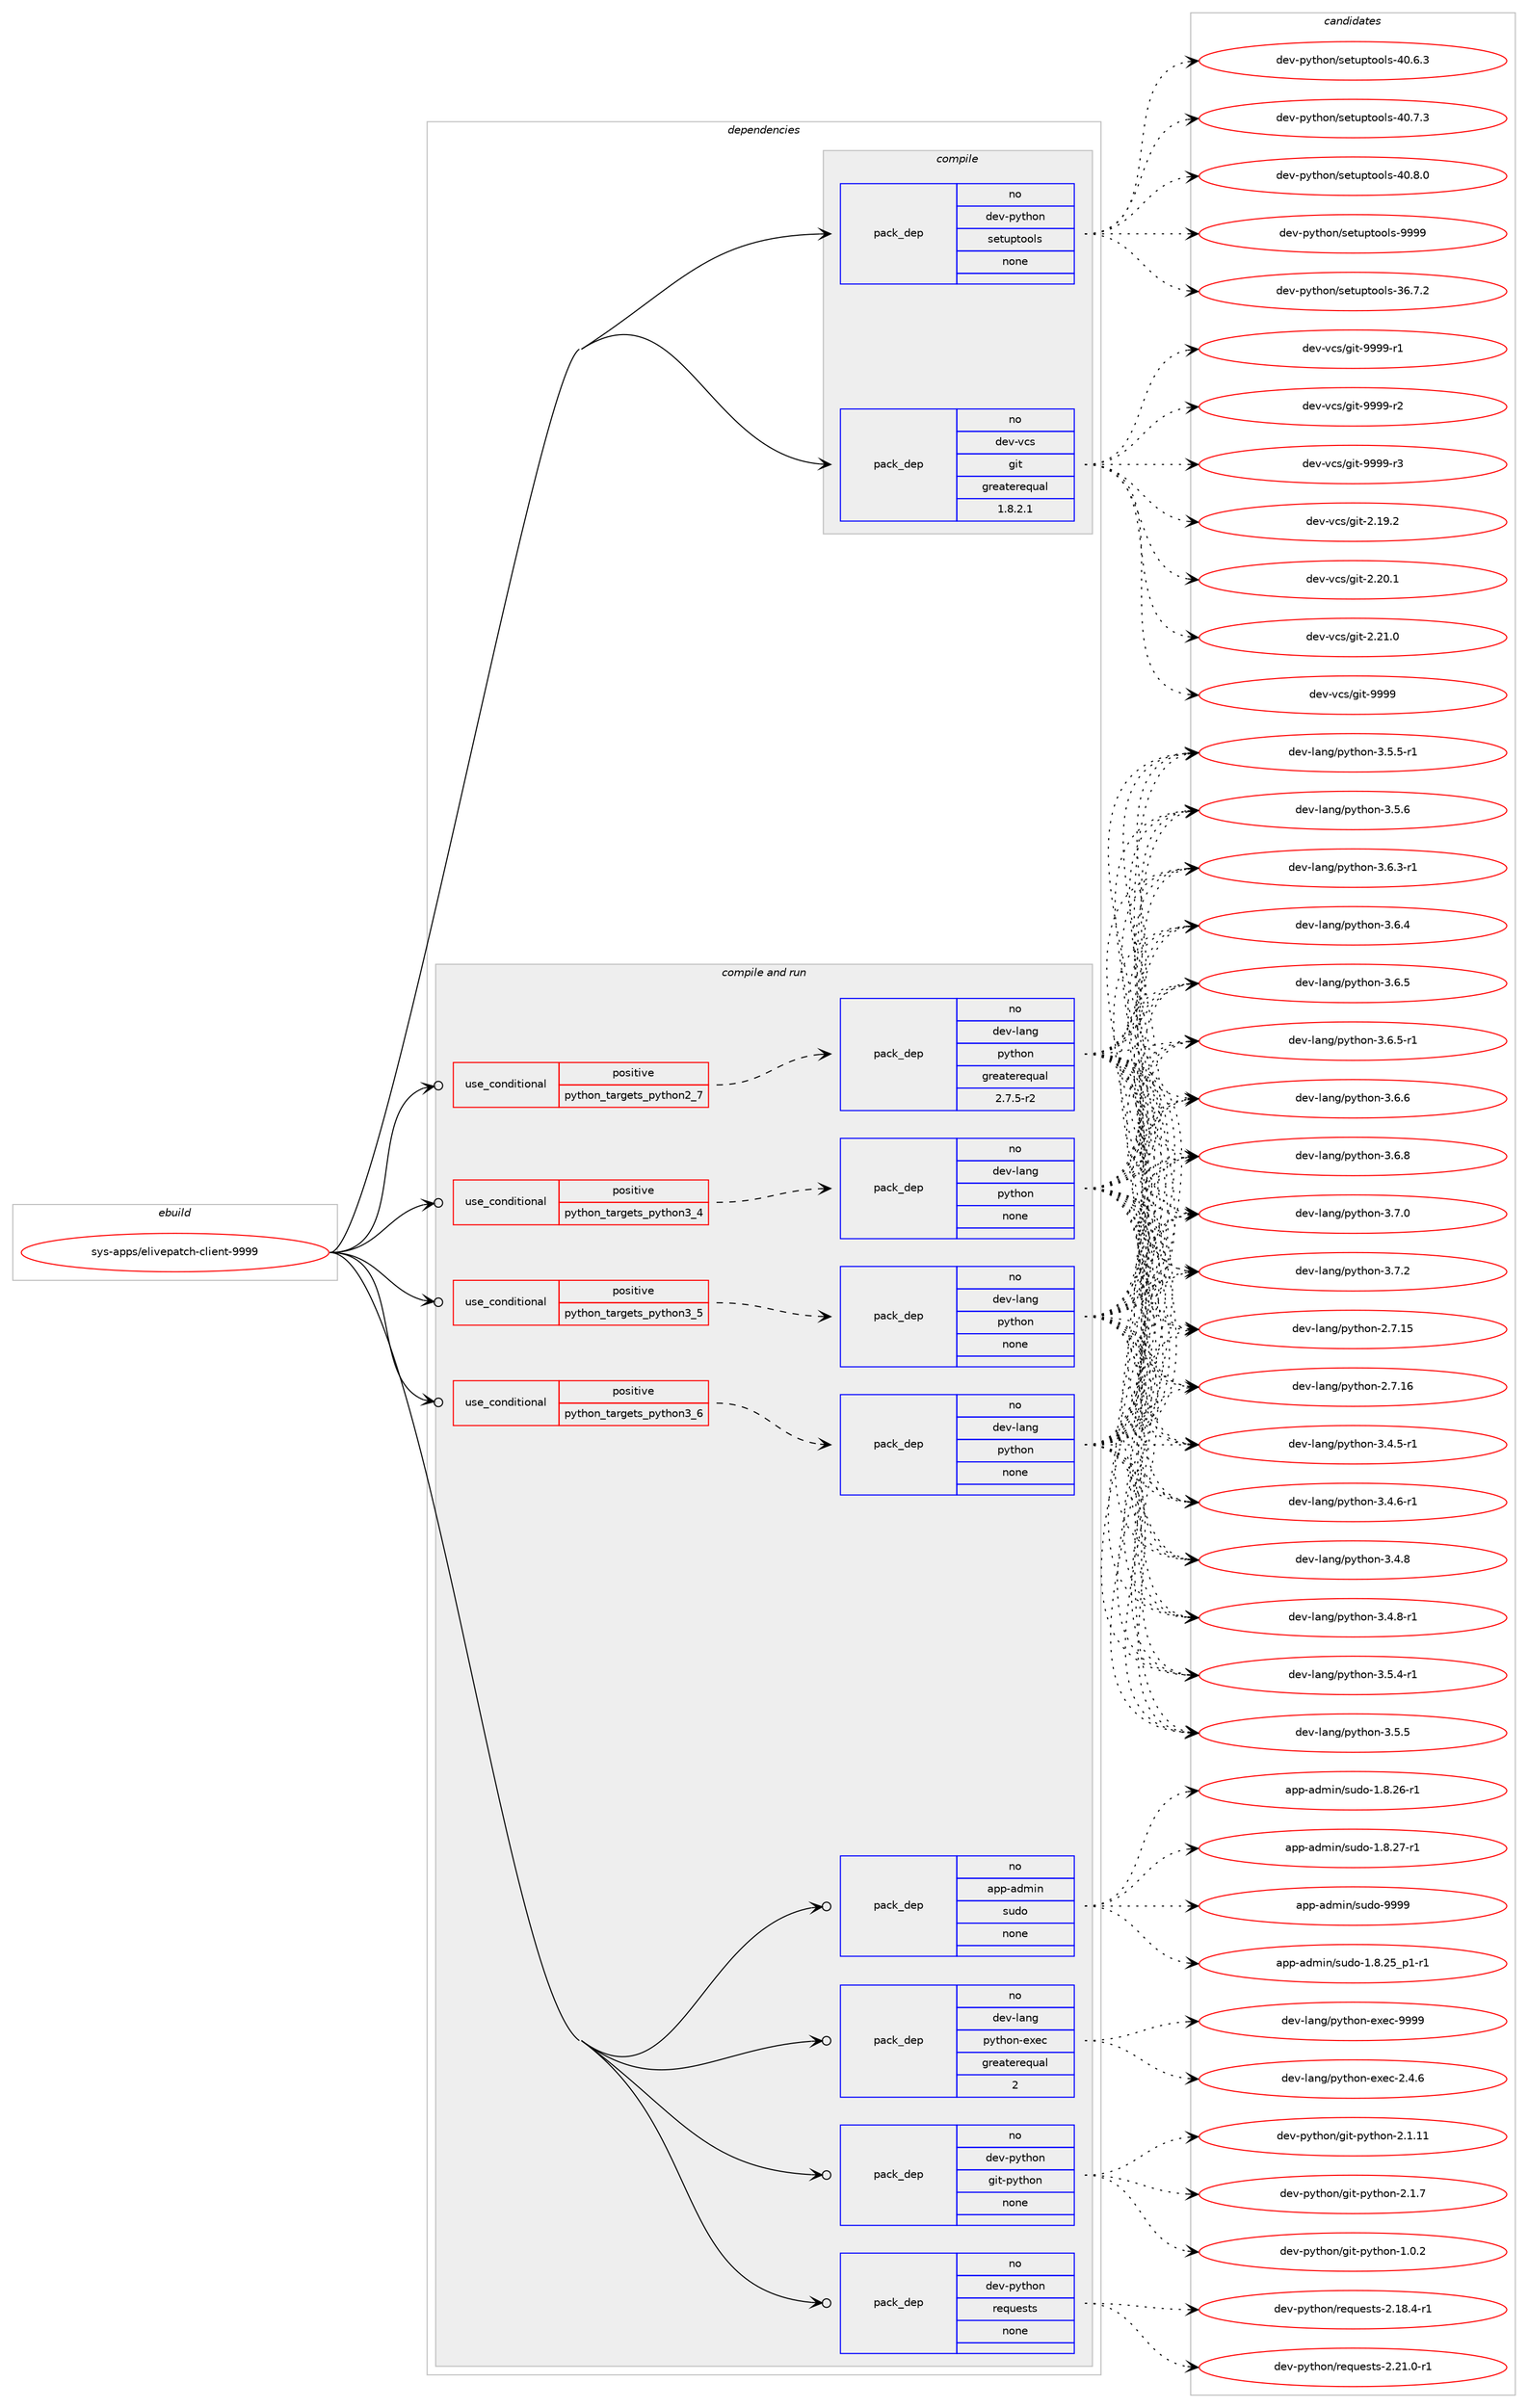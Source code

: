 digraph prolog {

# *************
# Graph options
# *************

newrank=true;
concentrate=true;
compound=true;
graph [rankdir=LR,fontname=Helvetica,fontsize=10,ranksep=1.5];#, ranksep=2.5, nodesep=0.2];
edge  [arrowhead=vee];
node  [fontname=Helvetica,fontsize=10];

# **********
# The ebuild
# **********

subgraph cluster_leftcol {
color=gray;
rank=same;
label=<<i>ebuild</i>>;
id [label="sys-apps/elivepatch-client-9999", color=red, width=4, href="../sys-apps/elivepatch-client-9999.svg"];
}

# ****************
# The dependencies
# ****************

subgraph cluster_midcol {
color=gray;
label=<<i>dependencies</i>>;
subgraph cluster_compile {
fillcolor="#eeeeee";
style=filled;
label=<<i>compile</i>>;
subgraph pack1226510 {
dependency1710294 [label=<<TABLE BORDER="0" CELLBORDER="1" CELLSPACING="0" CELLPADDING="4" WIDTH="220"><TR><TD ROWSPAN="6" CELLPADDING="30">pack_dep</TD></TR><TR><TD WIDTH="110">no</TD></TR><TR><TD>dev-python</TD></TR><TR><TD>setuptools</TD></TR><TR><TD>none</TD></TR><TR><TD></TD></TR></TABLE>>, shape=none, color=blue];
}
id:e -> dependency1710294:w [weight=20,style="solid",arrowhead="vee"];
subgraph pack1226511 {
dependency1710295 [label=<<TABLE BORDER="0" CELLBORDER="1" CELLSPACING="0" CELLPADDING="4" WIDTH="220"><TR><TD ROWSPAN="6" CELLPADDING="30">pack_dep</TD></TR><TR><TD WIDTH="110">no</TD></TR><TR><TD>dev-vcs</TD></TR><TR><TD>git</TD></TR><TR><TD>greaterequal</TD></TR><TR><TD>1.8.2.1</TD></TR></TABLE>>, shape=none, color=blue];
}
id:e -> dependency1710295:w [weight=20,style="solid",arrowhead="vee"];
}
subgraph cluster_compileandrun {
fillcolor="#eeeeee";
style=filled;
label=<<i>compile and run</i>>;
subgraph cond455827 {
dependency1710296 [label=<<TABLE BORDER="0" CELLBORDER="1" CELLSPACING="0" CELLPADDING="4"><TR><TD ROWSPAN="3" CELLPADDING="10">use_conditional</TD></TR><TR><TD>positive</TD></TR><TR><TD>python_targets_python2_7</TD></TR></TABLE>>, shape=none, color=red];
subgraph pack1226512 {
dependency1710297 [label=<<TABLE BORDER="0" CELLBORDER="1" CELLSPACING="0" CELLPADDING="4" WIDTH="220"><TR><TD ROWSPAN="6" CELLPADDING="30">pack_dep</TD></TR><TR><TD WIDTH="110">no</TD></TR><TR><TD>dev-lang</TD></TR><TR><TD>python</TD></TR><TR><TD>greaterequal</TD></TR><TR><TD>2.7.5-r2</TD></TR></TABLE>>, shape=none, color=blue];
}
dependency1710296:e -> dependency1710297:w [weight=20,style="dashed",arrowhead="vee"];
}
id:e -> dependency1710296:w [weight=20,style="solid",arrowhead="odotvee"];
subgraph cond455828 {
dependency1710298 [label=<<TABLE BORDER="0" CELLBORDER="1" CELLSPACING="0" CELLPADDING="4"><TR><TD ROWSPAN="3" CELLPADDING="10">use_conditional</TD></TR><TR><TD>positive</TD></TR><TR><TD>python_targets_python3_4</TD></TR></TABLE>>, shape=none, color=red];
subgraph pack1226513 {
dependency1710299 [label=<<TABLE BORDER="0" CELLBORDER="1" CELLSPACING="0" CELLPADDING="4" WIDTH="220"><TR><TD ROWSPAN="6" CELLPADDING="30">pack_dep</TD></TR><TR><TD WIDTH="110">no</TD></TR><TR><TD>dev-lang</TD></TR><TR><TD>python</TD></TR><TR><TD>none</TD></TR><TR><TD></TD></TR></TABLE>>, shape=none, color=blue];
}
dependency1710298:e -> dependency1710299:w [weight=20,style="dashed",arrowhead="vee"];
}
id:e -> dependency1710298:w [weight=20,style="solid",arrowhead="odotvee"];
subgraph cond455829 {
dependency1710300 [label=<<TABLE BORDER="0" CELLBORDER="1" CELLSPACING="0" CELLPADDING="4"><TR><TD ROWSPAN="3" CELLPADDING="10">use_conditional</TD></TR><TR><TD>positive</TD></TR><TR><TD>python_targets_python3_5</TD></TR></TABLE>>, shape=none, color=red];
subgraph pack1226514 {
dependency1710301 [label=<<TABLE BORDER="0" CELLBORDER="1" CELLSPACING="0" CELLPADDING="4" WIDTH="220"><TR><TD ROWSPAN="6" CELLPADDING="30">pack_dep</TD></TR><TR><TD WIDTH="110">no</TD></TR><TR><TD>dev-lang</TD></TR><TR><TD>python</TD></TR><TR><TD>none</TD></TR><TR><TD></TD></TR></TABLE>>, shape=none, color=blue];
}
dependency1710300:e -> dependency1710301:w [weight=20,style="dashed",arrowhead="vee"];
}
id:e -> dependency1710300:w [weight=20,style="solid",arrowhead="odotvee"];
subgraph cond455830 {
dependency1710302 [label=<<TABLE BORDER="0" CELLBORDER="1" CELLSPACING="0" CELLPADDING="4"><TR><TD ROWSPAN="3" CELLPADDING="10">use_conditional</TD></TR><TR><TD>positive</TD></TR><TR><TD>python_targets_python3_6</TD></TR></TABLE>>, shape=none, color=red];
subgraph pack1226515 {
dependency1710303 [label=<<TABLE BORDER="0" CELLBORDER="1" CELLSPACING="0" CELLPADDING="4" WIDTH="220"><TR><TD ROWSPAN="6" CELLPADDING="30">pack_dep</TD></TR><TR><TD WIDTH="110">no</TD></TR><TR><TD>dev-lang</TD></TR><TR><TD>python</TD></TR><TR><TD>none</TD></TR><TR><TD></TD></TR></TABLE>>, shape=none, color=blue];
}
dependency1710302:e -> dependency1710303:w [weight=20,style="dashed",arrowhead="vee"];
}
id:e -> dependency1710302:w [weight=20,style="solid",arrowhead="odotvee"];
subgraph pack1226516 {
dependency1710304 [label=<<TABLE BORDER="0" CELLBORDER="1" CELLSPACING="0" CELLPADDING="4" WIDTH="220"><TR><TD ROWSPAN="6" CELLPADDING="30">pack_dep</TD></TR><TR><TD WIDTH="110">no</TD></TR><TR><TD>app-admin</TD></TR><TR><TD>sudo</TD></TR><TR><TD>none</TD></TR><TR><TD></TD></TR></TABLE>>, shape=none, color=blue];
}
id:e -> dependency1710304:w [weight=20,style="solid",arrowhead="odotvee"];
subgraph pack1226517 {
dependency1710305 [label=<<TABLE BORDER="0" CELLBORDER="1" CELLSPACING="0" CELLPADDING="4" WIDTH="220"><TR><TD ROWSPAN="6" CELLPADDING="30">pack_dep</TD></TR><TR><TD WIDTH="110">no</TD></TR><TR><TD>dev-lang</TD></TR><TR><TD>python-exec</TD></TR><TR><TD>greaterequal</TD></TR><TR><TD>2</TD></TR></TABLE>>, shape=none, color=blue];
}
id:e -> dependency1710305:w [weight=20,style="solid",arrowhead="odotvee"];
subgraph pack1226518 {
dependency1710306 [label=<<TABLE BORDER="0" CELLBORDER="1" CELLSPACING="0" CELLPADDING="4" WIDTH="220"><TR><TD ROWSPAN="6" CELLPADDING="30">pack_dep</TD></TR><TR><TD WIDTH="110">no</TD></TR><TR><TD>dev-python</TD></TR><TR><TD>git-python</TD></TR><TR><TD>none</TD></TR><TR><TD></TD></TR></TABLE>>, shape=none, color=blue];
}
id:e -> dependency1710306:w [weight=20,style="solid",arrowhead="odotvee"];
subgraph pack1226519 {
dependency1710307 [label=<<TABLE BORDER="0" CELLBORDER="1" CELLSPACING="0" CELLPADDING="4" WIDTH="220"><TR><TD ROWSPAN="6" CELLPADDING="30">pack_dep</TD></TR><TR><TD WIDTH="110">no</TD></TR><TR><TD>dev-python</TD></TR><TR><TD>requests</TD></TR><TR><TD>none</TD></TR><TR><TD></TD></TR></TABLE>>, shape=none, color=blue];
}
id:e -> dependency1710307:w [weight=20,style="solid",arrowhead="odotvee"];
}
subgraph cluster_run {
fillcolor="#eeeeee";
style=filled;
label=<<i>run</i>>;
}
}

# **************
# The candidates
# **************

subgraph cluster_choices {
rank=same;
color=gray;
label=<<i>candidates</i>>;

subgraph choice1226510 {
color=black;
nodesep=1;
choice100101118451121211161041111104711510111611711211611111110811545515446554650 [label="dev-python/setuptools-36.7.2", color=red, width=4,href="../dev-python/setuptools-36.7.2.svg"];
choice100101118451121211161041111104711510111611711211611111110811545524846544651 [label="dev-python/setuptools-40.6.3", color=red, width=4,href="../dev-python/setuptools-40.6.3.svg"];
choice100101118451121211161041111104711510111611711211611111110811545524846554651 [label="dev-python/setuptools-40.7.3", color=red, width=4,href="../dev-python/setuptools-40.7.3.svg"];
choice100101118451121211161041111104711510111611711211611111110811545524846564648 [label="dev-python/setuptools-40.8.0", color=red, width=4,href="../dev-python/setuptools-40.8.0.svg"];
choice10010111845112121116104111110471151011161171121161111111081154557575757 [label="dev-python/setuptools-9999", color=red, width=4,href="../dev-python/setuptools-9999.svg"];
dependency1710294:e -> choice100101118451121211161041111104711510111611711211611111110811545515446554650:w [style=dotted,weight="100"];
dependency1710294:e -> choice100101118451121211161041111104711510111611711211611111110811545524846544651:w [style=dotted,weight="100"];
dependency1710294:e -> choice100101118451121211161041111104711510111611711211611111110811545524846554651:w [style=dotted,weight="100"];
dependency1710294:e -> choice100101118451121211161041111104711510111611711211611111110811545524846564648:w [style=dotted,weight="100"];
dependency1710294:e -> choice10010111845112121116104111110471151011161171121161111111081154557575757:w [style=dotted,weight="100"];
}
subgraph choice1226511 {
color=black;
nodesep=1;
choice10010111845118991154710310511645504649574650 [label="dev-vcs/git-2.19.2", color=red, width=4,href="../dev-vcs/git-2.19.2.svg"];
choice10010111845118991154710310511645504650484649 [label="dev-vcs/git-2.20.1", color=red, width=4,href="../dev-vcs/git-2.20.1.svg"];
choice10010111845118991154710310511645504650494648 [label="dev-vcs/git-2.21.0", color=red, width=4,href="../dev-vcs/git-2.21.0.svg"];
choice1001011184511899115471031051164557575757 [label="dev-vcs/git-9999", color=red, width=4,href="../dev-vcs/git-9999.svg"];
choice10010111845118991154710310511645575757574511449 [label="dev-vcs/git-9999-r1", color=red, width=4,href="../dev-vcs/git-9999-r1.svg"];
choice10010111845118991154710310511645575757574511450 [label="dev-vcs/git-9999-r2", color=red, width=4,href="../dev-vcs/git-9999-r2.svg"];
choice10010111845118991154710310511645575757574511451 [label="dev-vcs/git-9999-r3", color=red, width=4,href="../dev-vcs/git-9999-r3.svg"];
dependency1710295:e -> choice10010111845118991154710310511645504649574650:w [style=dotted,weight="100"];
dependency1710295:e -> choice10010111845118991154710310511645504650484649:w [style=dotted,weight="100"];
dependency1710295:e -> choice10010111845118991154710310511645504650494648:w [style=dotted,weight="100"];
dependency1710295:e -> choice1001011184511899115471031051164557575757:w [style=dotted,weight="100"];
dependency1710295:e -> choice10010111845118991154710310511645575757574511449:w [style=dotted,weight="100"];
dependency1710295:e -> choice10010111845118991154710310511645575757574511450:w [style=dotted,weight="100"];
dependency1710295:e -> choice10010111845118991154710310511645575757574511451:w [style=dotted,weight="100"];
}
subgraph choice1226512 {
color=black;
nodesep=1;
choice10010111845108971101034711212111610411111045504655464953 [label="dev-lang/python-2.7.15", color=red, width=4,href="../dev-lang/python-2.7.15.svg"];
choice10010111845108971101034711212111610411111045504655464954 [label="dev-lang/python-2.7.16", color=red, width=4,href="../dev-lang/python-2.7.16.svg"];
choice1001011184510897110103471121211161041111104551465246534511449 [label="dev-lang/python-3.4.5-r1", color=red, width=4,href="../dev-lang/python-3.4.5-r1.svg"];
choice1001011184510897110103471121211161041111104551465246544511449 [label="dev-lang/python-3.4.6-r1", color=red, width=4,href="../dev-lang/python-3.4.6-r1.svg"];
choice100101118451089711010347112121116104111110455146524656 [label="dev-lang/python-3.4.8", color=red, width=4,href="../dev-lang/python-3.4.8.svg"];
choice1001011184510897110103471121211161041111104551465246564511449 [label="dev-lang/python-3.4.8-r1", color=red, width=4,href="../dev-lang/python-3.4.8-r1.svg"];
choice1001011184510897110103471121211161041111104551465346524511449 [label="dev-lang/python-3.5.4-r1", color=red, width=4,href="../dev-lang/python-3.5.4-r1.svg"];
choice100101118451089711010347112121116104111110455146534653 [label="dev-lang/python-3.5.5", color=red, width=4,href="../dev-lang/python-3.5.5.svg"];
choice1001011184510897110103471121211161041111104551465346534511449 [label="dev-lang/python-3.5.5-r1", color=red, width=4,href="../dev-lang/python-3.5.5-r1.svg"];
choice100101118451089711010347112121116104111110455146534654 [label="dev-lang/python-3.5.6", color=red, width=4,href="../dev-lang/python-3.5.6.svg"];
choice1001011184510897110103471121211161041111104551465446514511449 [label="dev-lang/python-3.6.3-r1", color=red, width=4,href="../dev-lang/python-3.6.3-r1.svg"];
choice100101118451089711010347112121116104111110455146544652 [label="dev-lang/python-3.6.4", color=red, width=4,href="../dev-lang/python-3.6.4.svg"];
choice100101118451089711010347112121116104111110455146544653 [label="dev-lang/python-3.6.5", color=red, width=4,href="../dev-lang/python-3.6.5.svg"];
choice1001011184510897110103471121211161041111104551465446534511449 [label="dev-lang/python-3.6.5-r1", color=red, width=4,href="../dev-lang/python-3.6.5-r1.svg"];
choice100101118451089711010347112121116104111110455146544654 [label="dev-lang/python-3.6.6", color=red, width=4,href="../dev-lang/python-3.6.6.svg"];
choice100101118451089711010347112121116104111110455146544656 [label="dev-lang/python-3.6.8", color=red, width=4,href="../dev-lang/python-3.6.8.svg"];
choice100101118451089711010347112121116104111110455146554648 [label="dev-lang/python-3.7.0", color=red, width=4,href="../dev-lang/python-3.7.0.svg"];
choice100101118451089711010347112121116104111110455146554650 [label="dev-lang/python-3.7.2", color=red, width=4,href="../dev-lang/python-3.7.2.svg"];
dependency1710297:e -> choice10010111845108971101034711212111610411111045504655464953:w [style=dotted,weight="100"];
dependency1710297:e -> choice10010111845108971101034711212111610411111045504655464954:w [style=dotted,weight="100"];
dependency1710297:e -> choice1001011184510897110103471121211161041111104551465246534511449:w [style=dotted,weight="100"];
dependency1710297:e -> choice1001011184510897110103471121211161041111104551465246544511449:w [style=dotted,weight="100"];
dependency1710297:e -> choice100101118451089711010347112121116104111110455146524656:w [style=dotted,weight="100"];
dependency1710297:e -> choice1001011184510897110103471121211161041111104551465246564511449:w [style=dotted,weight="100"];
dependency1710297:e -> choice1001011184510897110103471121211161041111104551465346524511449:w [style=dotted,weight="100"];
dependency1710297:e -> choice100101118451089711010347112121116104111110455146534653:w [style=dotted,weight="100"];
dependency1710297:e -> choice1001011184510897110103471121211161041111104551465346534511449:w [style=dotted,weight="100"];
dependency1710297:e -> choice100101118451089711010347112121116104111110455146534654:w [style=dotted,weight="100"];
dependency1710297:e -> choice1001011184510897110103471121211161041111104551465446514511449:w [style=dotted,weight="100"];
dependency1710297:e -> choice100101118451089711010347112121116104111110455146544652:w [style=dotted,weight="100"];
dependency1710297:e -> choice100101118451089711010347112121116104111110455146544653:w [style=dotted,weight="100"];
dependency1710297:e -> choice1001011184510897110103471121211161041111104551465446534511449:w [style=dotted,weight="100"];
dependency1710297:e -> choice100101118451089711010347112121116104111110455146544654:w [style=dotted,weight="100"];
dependency1710297:e -> choice100101118451089711010347112121116104111110455146544656:w [style=dotted,weight="100"];
dependency1710297:e -> choice100101118451089711010347112121116104111110455146554648:w [style=dotted,weight="100"];
dependency1710297:e -> choice100101118451089711010347112121116104111110455146554650:w [style=dotted,weight="100"];
}
subgraph choice1226513 {
color=black;
nodesep=1;
choice10010111845108971101034711212111610411111045504655464953 [label="dev-lang/python-2.7.15", color=red, width=4,href="../dev-lang/python-2.7.15.svg"];
choice10010111845108971101034711212111610411111045504655464954 [label="dev-lang/python-2.7.16", color=red, width=4,href="../dev-lang/python-2.7.16.svg"];
choice1001011184510897110103471121211161041111104551465246534511449 [label="dev-lang/python-3.4.5-r1", color=red, width=4,href="../dev-lang/python-3.4.5-r1.svg"];
choice1001011184510897110103471121211161041111104551465246544511449 [label="dev-lang/python-3.4.6-r1", color=red, width=4,href="../dev-lang/python-3.4.6-r1.svg"];
choice100101118451089711010347112121116104111110455146524656 [label="dev-lang/python-3.4.8", color=red, width=4,href="../dev-lang/python-3.4.8.svg"];
choice1001011184510897110103471121211161041111104551465246564511449 [label="dev-lang/python-3.4.8-r1", color=red, width=4,href="../dev-lang/python-3.4.8-r1.svg"];
choice1001011184510897110103471121211161041111104551465346524511449 [label="dev-lang/python-3.5.4-r1", color=red, width=4,href="../dev-lang/python-3.5.4-r1.svg"];
choice100101118451089711010347112121116104111110455146534653 [label="dev-lang/python-3.5.5", color=red, width=4,href="../dev-lang/python-3.5.5.svg"];
choice1001011184510897110103471121211161041111104551465346534511449 [label="dev-lang/python-3.5.5-r1", color=red, width=4,href="../dev-lang/python-3.5.5-r1.svg"];
choice100101118451089711010347112121116104111110455146534654 [label="dev-lang/python-3.5.6", color=red, width=4,href="../dev-lang/python-3.5.6.svg"];
choice1001011184510897110103471121211161041111104551465446514511449 [label="dev-lang/python-3.6.3-r1", color=red, width=4,href="../dev-lang/python-3.6.3-r1.svg"];
choice100101118451089711010347112121116104111110455146544652 [label="dev-lang/python-3.6.4", color=red, width=4,href="../dev-lang/python-3.6.4.svg"];
choice100101118451089711010347112121116104111110455146544653 [label="dev-lang/python-3.6.5", color=red, width=4,href="../dev-lang/python-3.6.5.svg"];
choice1001011184510897110103471121211161041111104551465446534511449 [label="dev-lang/python-3.6.5-r1", color=red, width=4,href="../dev-lang/python-3.6.5-r1.svg"];
choice100101118451089711010347112121116104111110455146544654 [label="dev-lang/python-3.6.6", color=red, width=4,href="../dev-lang/python-3.6.6.svg"];
choice100101118451089711010347112121116104111110455146544656 [label="dev-lang/python-3.6.8", color=red, width=4,href="../dev-lang/python-3.6.8.svg"];
choice100101118451089711010347112121116104111110455146554648 [label="dev-lang/python-3.7.0", color=red, width=4,href="../dev-lang/python-3.7.0.svg"];
choice100101118451089711010347112121116104111110455146554650 [label="dev-lang/python-3.7.2", color=red, width=4,href="../dev-lang/python-3.7.2.svg"];
dependency1710299:e -> choice10010111845108971101034711212111610411111045504655464953:w [style=dotted,weight="100"];
dependency1710299:e -> choice10010111845108971101034711212111610411111045504655464954:w [style=dotted,weight="100"];
dependency1710299:e -> choice1001011184510897110103471121211161041111104551465246534511449:w [style=dotted,weight="100"];
dependency1710299:e -> choice1001011184510897110103471121211161041111104551465246544511449:w [style=dotted,weight="100"];
dependency1710299:e -> choice100101118451089711010347112121116104111110455146524656:w [style=dotted,weight="100"];
dependency1710299:e -> choice1001011184510897110103471121211161041111104551465246564511449:w [style=dotted,weight="100"];
dependency1710299:e -> choice1001011184510897110103471121211161041111104551465346524511449:w [style=dotted,weight="100"];
dependency1710299:e -> choice100101118451089711010347112121116104111110455146534653:w [style=dotted,weight="100"];
dependency1710299:e -> choice1001011184510897110103471121211161041111104551465346534511449:w [style=dotted,weight="100"];
dependency1710299:e -> choice100101118451089711010347112121116104111110455146534654:w [style=dotted,weight="100"];
dependency1710299:e -> choice1001011184510897110103471121211161041111104551465446514511449:w [style=dotted,weight="100"];
dependency1710299:e -> choice100101118451089711010347112121116104111110455146544652:w [style=dotted,weight="100"];
dependency1710299:e -> choice100101118451089711010347112121116104111110455146544653:w [style=dotted,weight="100"];
dependency1710299:e -> choice1001011184510897110103471121211161041111104551465446534511449:w [style=dotted,weight="100"];
dependency1710299:e -> choice100101118451089711010347112121116104111110455146544654:w [style=dotted,weight="100"];
dependency1710299:e -> choice100101118451089711010347112121116104111110455146544656:w [style=dotted,weight="100"];
dependency1710299:e -> choice100101118451089711010347112121116104111110455146554648:w [style=dotted,weight="100"];
dependency1710299:e -> choice100101118451089711010347112121116104111110455146554650:w [style=dotted,weight="100"];
}
subgraph choice1226514 {
color=black;
nodesep=1;
choice10010111845108971101034711212111610411111045504655464953 [label="dev-lang/python-2.7.15", color=red, width=4,href="../dev-lang/python-2.7.15.svg"];
choice10010111845108971101034711212111610411111045504655464954 [label="dev-lang/python-2.7.16", color=red, width=4,href="../dev-lang/python-2.7.16.svg"];
choice1001011184510897110103471121211161041111104551465246534511449 [label="dev-lang/python-3.4.5-r1", color=red, width=4,href="../dev-lang/python-3.4.5-r1.svg"];
choice1001011184510897110103471121211161041111104551465246544511449 [label="dev-lang/python-3.4.6-r1", color=red, width=4,href="../dev-lang/python-3.4.6-r1.svg"];
choice100101118451089711010347112121116104111110455146524656 [label="dev-lang/python-3.4.8", color=red, width=4,href="../dev-lang/python-3.4.8.svg"];
choice1001011184510897110103471121211161041111104551465246564511449 [label="dev-lang/python-3.4.8-r1", color=red, width=4,href="../dev-lang/python-3.4.8-r1.svg"];
choice1001011184510897110103471121211161041111104551465346524511449 [label="dev-lang/python-3.5.4-r1", color=red, width=4,href="../dev-lang/python-3.5.4-r1.svg"];
choice100101118451089711010347112121116104111110455146534653 [label="dev-lang/python-3.5.5", color=red, width=4,href="../dev-lang/python-3.5.5.svg"];
choice1001011184510897110103471121211161041111104551465346534511449 [label="dev-lang/python-3.5.5-r1", color=red, width=4,href="../dev-lang/python-3.5.5-r1.svg"];
choice100101118451089711010347112121116104111110455146534654 [label="dev-lang/python-3.5.6", color=red, width=4,href="../dev-lang/python-3.5.6.svg"];
choice1001011184510897110103471121211161041111104551465446514511449 [label="dev-lang/python-3.6.3-r1", color=red, width=4,href="../dev-lang/python-3.6.3-r1.svg"];
choice100101118451089711010347112121116104111110455146544652 [label="dev-lang/python-3.6.4", color=red, width=4,href="../dev-lang/python-3.6.4.svg"];
choice100101118451089711010347112121116104111110455146544653 [label="dev-lang/python-3.6.5", color=red, width=4,href="../dev-lang/python-3.6.5.svg"];
choice1001011184510897110103471121211161041111104551465446534511449 [label="dev-lang/python-3.6.5-r1", color=red, width=4,href="../dev-lang/python-3.6.5-r1.svg"];
choice100101118451089711010347112121116104111110455146544654 [label="dev-lang/python-3.6.6", color=red, width=4,href="../dev-lang/python-3.6.6.svg"];
choice100101118451089711010347112121116104111110455146544656 [label="dev-lang/python-3.6.8", color=red, width=4,href="../dev-lang/python-3.6.8.svg"];
choice100101118451089711010347112121116104111110455146554648 [label="dev-lang/python-3.7.0", color=red, width=4,href="../dev-lang/python-3.7.0.svg"];
choice100101118451089711010347112121116104111110455146554650 [label="dev-lang/python-3.7.2", color=red, width=4,href="../dev-lang/python-3.7.2.svg"];
dependency1710301:e -> choice10010111845108971101034711212111610411111045504655464953:w [style=dotted,weight="100"];
dependency1710301:e -> choice10010111845108971101034711212111610411111045504655464954:w [style=dotted,weight="100"];
dependency1710301:e -> choice1001011184510897110103471121211161041111104551465246534511449:w [style=dotted,weight="100"];
dependency1710301:e -> choice1001011184510897110103471121211161041111104551465246544511449:w [style=dotted,weight="100"];
dependency1710301:e -> choice100101118451089711010347112121116104111110455146524656:w [style=dotted,weight="100"];
dependency1710301:e -> choice1001011184510897110103471121211161041111104551465246564511449:w [style=dotted,weight="100"];
dependency1710301:e -> choice1001011184510897110103471121211161041111104551465346524511449:w [style=dotted,weight="100"];
dependency1710301:e -> choice100101118451089711010347112121116104111110455146534653:w [style=dotted,weight="100"];
dependency1710301:e -> choice1001011184510897110103471121211161041111104551465346534511449:w [style=dotted,weight="100"];
dependency1710301:e -> choice100101118451089711010347112121116104111110455146534654:w [style=dotted,weight="100"];
dependency1710301:e -> choice1001011184510897110103471121211161041111104551465446514511449:w [style=dotted,weight="100"];
dependency1710301:e -> choice100101118451089711010347112121116104111110455146544652:w [style=dotted,weight="100"];
dependency1710301:e -> choice100101118451089711010347112121116104111110455146544653:w [style=dotted,weight="100"];
dependency1710301:e -> choice1001011184510897110103471121211161041111104551465446534511449:w [style=dotted,weight="100"];
dependency1710301:e -> choice100101118451089711010347112121116104111110455146544654:w [style=dotted,weight="100"];
dependency1710301:e -> choice100101118451089711010347112121116104111110455146544656:w [style=dotted,weight="100"];
dependency1710301:e -> choice100101118451089711010347112121116104111110455146554648:w [style=dotted,weight="100"];
dependency1710301:e -> choice100101118451089711010347112121116104111110455146554650:w [style=dotted,weight="100"];
}
subgraph choice1226515 {
color=black;
nodesep=1;
choice10010111845108971101034711212111610411111045504655464953 [label="dev-lang/python-2.7.15", color=red, width=4,href="../dev-lang/python-2.7.15.svg"];
choice10010111845108971101034711212111610411111045504655464954 [label="dev-lang/python-2.7.16", color=red, width=4,href="../dev-lang/python-2.7.16.svg"];
choice1001011184510897110103471121211161041111104551465246534511449 [label="dev-lang/python-3.4.5-r1", color=red, width=4,href="../dev-lang/python-3.4.5-r1.svg"];
choice1001011184510897110103471121211161041111104551465246544511449 [label="dev-lang/python-3.4.6-r1", color=red, width=4,href="../dev-lang/python-3.4.6-r1.svg"];
choice100101118451089711010347112121116104111110455146524656 [label="dev-lang/python-3.4.8", color=red, width=4,href="../dev-lang/python-3.4.8.svg"];
choice1001011184510897110103471121211161041111104551465246564511449 [label="dev-lang/python-3.4.8-r1", color=red, width=4,href="../dev-lang/python-3.4.8-r1.svg"];
choice1001011184510897110103471121211161041111104551465346524511449 [label="dev-lang/python-3.5.4-r1", color=red, width=4,href="../dev-lang/python-3.5.4-r1.svg"];
choice100101118451089711010347112121116104111110455146534653 [label="dev-lang/python-3.5.5", color=red, width=4,href="../dev-lang/python-3.5.5.svg"];
choice1001011184510897110103471121211161041111104551465346534511449 [label="dev-lang/python-3.5.5-r1", color=red, width=4,href="../dev-lang/python-3.5.5-r1.svg"];
choice100101118451089711010347112121116104111110455146534654 [label="dev-lang/python-3.5.6", color=red, width=4,href="../dev-lang/python-3.5.6.svg"];
choice1001011184510897110103471121211161041111104551465446514511449 [label="dev-lang/python-3.6.3-r1", color=red, width=4,href="../dev-lang/python-3.6.3-r1.svg"];
choice100101118451089711010347112121116104111110455146544652 [label="dev-lang/python-3.6.4", color=red, width=4,href="../dev-lang/python-3.6.4.svg"];
choice100101118451089711010347112121116104111110455146544653 [label="dev-lang/python-3.6.5", color=red, width=4,href="../dev-lang/python-3.6.5.svg"];
choice1001011184510897110103471121211161041111104551465446534511449 [label="dev-lang/python-3.6.5-r1", color=red, width=4,href="../dev-lang/python-3.6.5-r1.svg"];
choice100101118451089711010347112121116104111110455146544654 [label="dev-lang/python-3.6.6", color=red, width=4,href="../dev-lang/python-3.6.6.svg"];
choice100101118451089711010347112121116104111110455146544656 [label="dev-lang/python-3.6.8", color=red, width=4,href="../dev-lang/python-3.6.8.svg"];
choice100101118451089711010347112121116104111110455146554648 [label="dev-lang/python-3.7.0", color=red, width=4,href="../dev-lang/python-3.7.0.svg"];
choice100101118451089711010347112121116104111110455146554650 [label="dev-lang/python-3.7.2", color=red, width=4,href="../dev-lang/python-3.7.2.svg"];
dependency1710303:e -> choice10010111845108971101034711212111610411111045504655464953:w [style=dotted,weight="100"];
dependency1710303:e -> choice10010111845108971101034711212111610411111045504655464954:w [style=dotted,weight="100"];
dependency1710303:e -> choice1001011184510897110103471121211161041111104551465246534511449:w [style=dotted,weight="100"];
dependency1710303:e -> choice1001011184510897110103471121211161041111104551465246544511449:w [style=dotted,weight="100"];
dependency1710303:e -> choice100101118451089711010347112121116104111110455146524656:w [style=dotted,weight="100"];
dependency1710303:e -> choice1001011184510897110103471121211161041111104551465246564511449:w [style=dotted,weight="100"];
dependency1710303:e -> choice1001011184510897110103471121211161041111104551465346524511449:w [style=dotted,weight="100"];
dependency1710303:e -> choice100101118451089711010347112121116104111110455146534653:w [style=dotted,weight="100"];
dependency1710303:e -> choice1001011184510897110103471121211161041111104551465346534511449:w [style=dotted,weight="100"];
dependency1710303:e -> choice100101118451089711010347112121116104111110455146534654:w [style=dotted,weight="100"];
dependency1710303:e -> choice1001011184510897110103471121211161041111104551465446514511449:w [style=dotted,weight="100"];
dependency1710303:e -> choice100101118451089711010347112121116104111110455146544652:w [style=dotted,weight="100"];
dependency1710303:e -> choice100101118451089711010347112121116104111110455146544653:w [style=dotted,weight="100"];
dependency1710303:e -> choice1001011184510897110103471121211161041111104551465446534511449:w [style=dotted,weight="100"];
dependency1710303:e -> choice100101118451089711010347112121116104111110455146544654:w [style=dotted,weight="100"];
dependency1710303:e -> choice100101118451089711010347112121116104111110455146544656:w [style=dotted,weight="100"];
dependency1710303:e -> choice100101118451089711010347112121116104111110455146554648:w [style=dotted,weight="100"];
dependency1710303:e -> choice100101118451089711010347112121116104111110455146554650:w [style=dotted,weight="100"];
}
subgraph choice1226516 {
color=black;
nodesep=1;
choice971121124597100109105110471151171001114549465646505395112494511449 [label="app-admin/sudo-1.8.25_p1-r1", color=red, width=4,href="../app-admin/sudo-1.8.25_p1-r1.svg"];
choice97112112459710010910511047115117100111454946564650544511449 [label="app-admin/sudo-1.8.26-r1", color=red, width=4,href="../app-admin/sudo-1.8.26-r1.svg"];
choice97112112459710010910511047115117100111454946564650554511449 [label="app-admin/sudo-1.8.27-r1", color=red, width=4,href="../app-admin/sudo-1.8.27-r1.svg"];
choice971121124597100109105110471151171001114557575757 [label="app-admin/sudo-9999", color=red, width=4,href="../app-admin/sudo-9999.svg"];
dependency1710304:e -> choice971121124597100109105110471151171001114549465646505395112494511449:w [style=dotted,weight="100"];
dependency1710304:e -> choice97112112459710010910511047115117100111454946564650544511449:w [style=dotted,weight="100"];
dependency1710304:e -> choice97112112459710010910511047115117100111454946564650554511449:w [style=dotted,weight="100"];
dependency1710304:e -> choice971121124597100109105110471151171001114557575757:w [style=dotted,weight="100"];
}
subgraph choice1226517 {
color=black;
nodesep=1;
choice1001011184510897110103471121211161041111104510112010199455046524654 [label="dev-lang/python-exec-2.4.6", color=red, width=4,href="../dev-lang/python-exec-2.4.6.svg"];
choice10010111845108971101034711212111610411111045101120101994557575757 [label="dev-lang/python-exec-9999", color=red, width=4,href="../dev-lang/python-exec-9999.svg"];
dependency1710305:e -> choice1001011184510897110103471121211161041111104510112010199455046524654:w [style=dotted,weight="100"];
dependency1710305:e -> choice10010111845108971101034711212111610411111045101120101994557575757:w [style=dotted,weight="100"];
}
subgraph choice1226518 {
color=black;
nodesep=1;
choice100101118451121211161041111104710310511645112121116104111110454946484650 [label="dev-python/git-python-1.0.2", color=red, width=4,href="../dev-python/git-python-1.0.2.svg"];
choice10010111845112121116104111110471031051164511212111610411111045504649464949 [label="dev-python/git-python-2.1.11", color=red, width=4,href="../dev-python/git-python-2.1.11.svg"];
choice100101118451121211161041111104710310511645112121116104111110455046494655 [label="dev-python/git-python-2.1.7", color=red, width=4,href="../dev-python/git-python-2.1.7.svg"];
dependency1710306:e -> choice100101118451121211161041111104710310511645112121116104111110454946484650:w [style=dotted,weight="100"];
dependency1710306:e -> choice10010111845112121116104111110471031051164511212111610411111045504649464949:w [style=dotted,weight="100"];
dependency1710306:e -> choice100101118451121211161041111104710310511645112121116104111110455046494655:w [style=dotted,weight="100"];
}
subgraph choice1226519 {
color=black;
nodesep=1;
choice1001011184511212111610411111047114101113117101115116115455046495646524511449 [label="dev-python/requests-2.18.4-r1", color=red, width=4,href="../dev-python/requests-2.18.4-r1.svg"];
choice1001011184511212111610411111047114101113117101115116115455046504946484511449 [label="dev-python/requests-2.21.0-r1", color=red, width=4,href="../dev-python/requests-2.21.0-r1.svg"];
dependency1710307:e -> choice1001011184511212111610411111047114101113117101115116115455046495646524511449:w [style=dotted,weight="100"];
dependency1710307:e -> choice1001011184511212111610411111047114101113117101115116115455046504946484511449:w [style=dotted,weight="100"];
}
}

}
